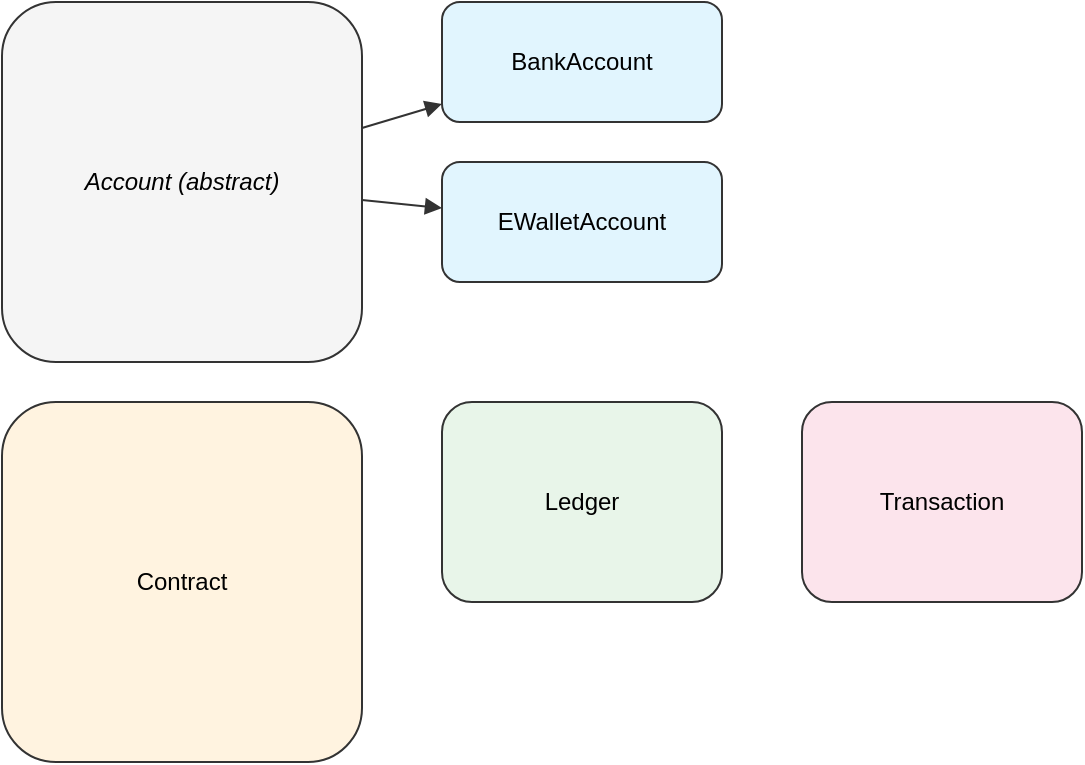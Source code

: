 <?xml version="1.0" encoding="UTF-8"?>
<mxfile>
  <diagram id="classDiagram" name="Class Diagram">
    <mxGraphModel dx="1000" dy="1000" grid="1" gridSize="10" guides="1" tooltips="1" connect="1" arrows="1" fold="1" page="1" pageScale="1" pageWidth="850" pageHeight="1100" math="0" shadow="0">
      <root>
        <mxCell id="0" />
        <mxCell id="1" parent="0" />
        <!-- Account (abstract) -->
        <mxCell id="2" value="Account (abstract)" style="rounded=1;whiteSpace=wrap;html=1;fillColor=#f5f5f5;strokeColor=#333333;fontStyle=2" vertex="1" parent="1">
          <mxGeometry x="40" y="40" width="180" height="180" as="geometry" />
        </mxCell>
        <!-- BankAccount -->
        <mxCell id="3" value="BankAccount" style="rounded=1;whiteSpace=wrap;html=1;fillColor=#e1f5fe;strokeColor=#333333;" vertex="1" parent="1">
          <mxGeometry x="260" y="40" width="140" height="60" as="geometry" />
        </mxCell>
        <!-- EWalletAccount -->
        <mxCell id="4" value="EWalletAccount" style="rounded=1;whiteSpace=wrap;html=1;fillColor=#e1f5fe;strokeColor=#333333;" vertex="1" parent="1">
          <mxGeometry x="260" y="120" width="140" height="60" as="geometry" />
        </mxCell>
        <!-- Contract -->
        <mxCell id="5" value="Contract" style="rounded=1;whiteSpace=wrap;html=1;fillColor=#fff3e0;strokeColor=#333333;" vertex="1" parent="1">
          <mxGeometry x="40" y="240" width="180" height="180" as="geometry" />
        </mxCell>
        <!-- Ledger -->
        <mxCell id="6" value="Ledger" style="rounded=1;whiteSpace=wrap;html=1;fillColor=#e8f5e9;strokeColor=#333333;" vertex="1" parent="1">
          <mxGeometry x="260" y="240" width="140" height="100" as="geometry" />
        </mxCell>
        <!-- Transaction -->
        <mxCell id="7" value="Transaction" style="rounded=1;whiteSpace=wrap;html=1;fillColor=#fce4ec;strokeColor=#333333;" vertex="1" parent="1">
          <mxGeometry x="440" y="240" width="140" height="100" as="geometry" />
        </mxCell>
        <!-- Inheritance: Account -> BankAccount -->
        <mxCell id="8" style="endArrow=block;endFill=1;html=1;strokeColor=#333333;" edge="1" parent="1" source="2" target="3">
          <mxGeometry relative="1" as="geometry" />
        </mxCell>
        <!-- Inheritance: Account -> EWalletAccount -->
        <mxCell id="9" style="endArrow=block;endFill=1;html=1;strokeColor=#333333;" edge="1" parent="1" source="2" target="4">
          <mxGeometry relative="1" as="geometry" />
        </mxCell>
        <!-- Association: Ledger -- Transaction -->
        <mxCell id="10" style="endArrow=open;html=1;strokeColor=#333333;" edge="1" parent="1" source="6" target="7">
          <mxGeometry relative="1" as="geometry" />
        </mxCell>
        <!-- Association: Transaction -- Account -->
        <mxCell id="11" style="endArrow=open;html=1;strokeColor=#333333;" edge="1" parent="1" source="7" target="2">
          <mxGeometry relative="1" as="geometry" />
        </mxCell>
      </root>
    </mxGraphModel>
  </diagram>
</mxfile>
